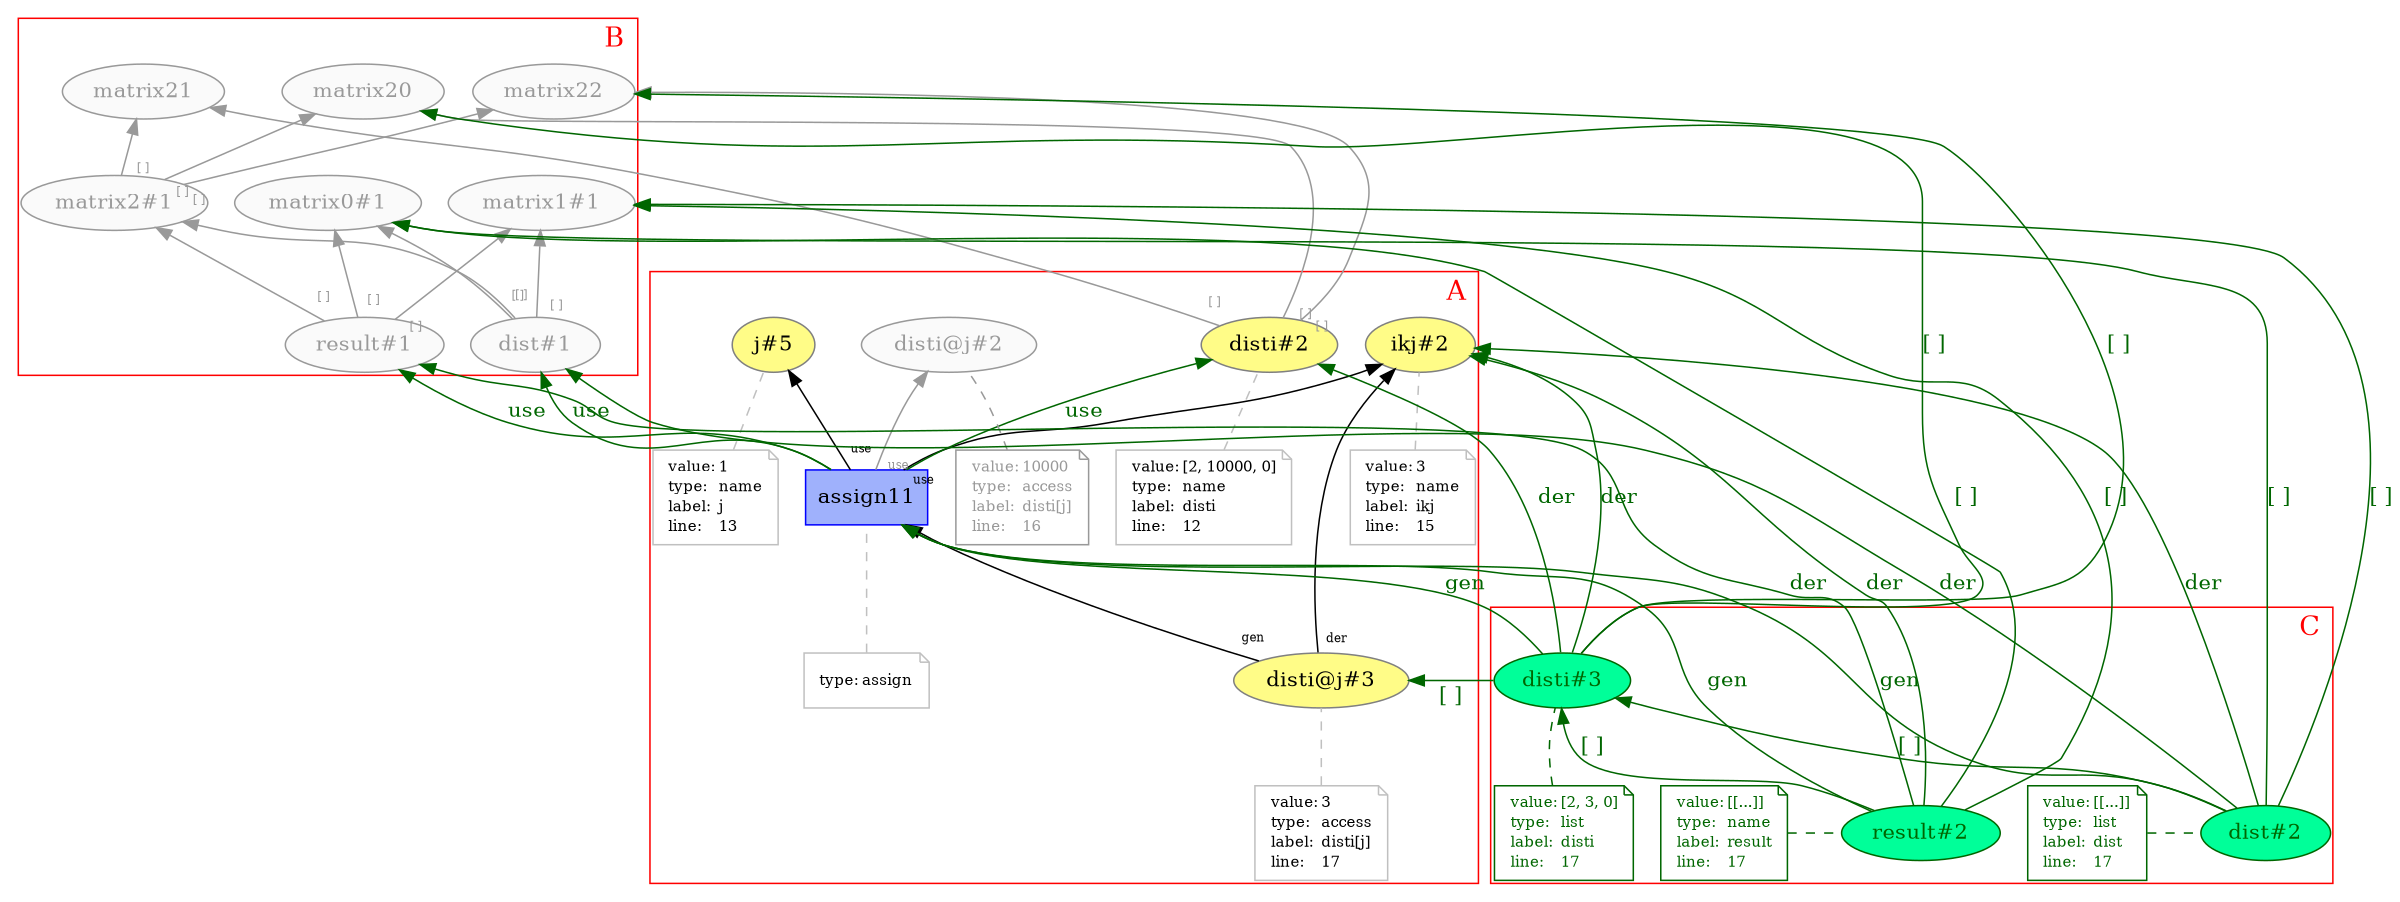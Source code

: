 digraph "PROV" { size="16,12"; rankdir="BT";
newrank=true;
splines = "spline"
subgraph cluster_0 {
    labeljust="r"
    labelloc="b"
    margin="2"
    color = "red"
    fontcolor = "red"
    fontsize = "18"
    label = "A";
    "g/disti@j#3"; "g/disti@j#3-attrs"
    "g/assign11"; "g/assign11-attrs"
    "g/ikj#2"; "g/ikj#2-attrs"
    "g/j#5"; "g/j#5-attrs"
    "g/disti@j#2"; "g/disti@j#2-attrs"
    "g/disti#2"; "g/disti#2-attrs"
    
    
//    {rank=same "g/disti@j#3" "g/disti@j#3-attrs"}
    {rank=same "g/disti#2" "g/ikj#2"}
}
subgraph cluster_1 {
    labeljust="r"
    labelloc="b"
    margin="2"
    color = "red"
    fontcolor = "red"
    fontsize = "18"
    label = "B";
    "g/matrix0#1"
    "g/matrix1#1"
    "g/matrix2#1"
    "g/matrix20"
    "g/matrix21"
    "g/matrix22"
    "g/dist#1"
    "g/result#1"
}

subgraph cluster_2 {
    labeljust="r"
    labelloc="b"
    margin="2"
    color = "red"
    fontcolor = "red"
    fontsize = "18"
    label = "C";
    "g/disti#3"; "g/disti#3-attrs"
    "g/result#2"; "g/result#2-attrs"
    "g/dist#2"; "g/dist#2-attrs"
//    {rank=same "g/disti#3" "g/disti#3-attrs"}
     {rank=same "g/dist#2" "g/result#2-attrs" "g/result#2" "g/dist#2-attrs"}
}

"g/matrix0#1" [fillcolor="#FAFAFA",color="#999999",style="filled",fontcolor="#999999",label="matrix0#1",URL="g/matrix0#1"]
"g/matrix1#1" [fillcolor="#FAFAFA",color="#999999",style="filled",fontcolor="#999999",label="matrix1#1",URL="g/matrix1#1"]
"g/matrix2#1" [fillcolor="#FAFAFA",color="#999999",style="filled",fontcolor="#999999",label="matrix2#1",URL="g/matrix2#1"]
"g/matrix20" [fillcolor="#FAFAFA",color="#999999",style="filled",fontcolor="#999999",label="matrix20",URL="g/matrix20"]
"g/matrix2#1" -> "g/matrix20" [labelfontsize="8",labeldistance="1.5",labelangle="60.0",rotation="20",taillabel="[ ]",fontcolor="#999999",color="#999999"]
"g/matrix21" [fillcolor="#FAFAFA",color="#999999",style="filled",fontcolor="#999999",label="matrix21",URL="g/matrix21"]
"g/matrix2#1" -> "g/matrix21" [labelfontsize="8",labeldistance="1.5",labelangle="60.0",rotation="20",taillabel="[ ]",fontcolor="#999999",color="#999999"]
"g/matrix22" [fillcolor="#FAFAFA",color="#999999",style="filled",fontcolor="#999999",label="matrix22",URL="g/matrix22"]
"g/matrix2#1" -> "g/matrix22" [labelfontsize="8",labeldistance="1.5",labelangle="60.0",rotation="20",taillabel="[ ]",fontcolor="#999999",color="#999999"]
"g/dist#1" [fillcolor="#FAFAFA",color="#999999",style="filled",fontcolor="#999999",label="dist#1",URL="g/dist#1"]
"g/dist#1" -> "g/matrix0#1" [labelfontsize="8",labeldistance="1.5",labelangle="60.0",rotation="20",taillabel="[ ]",fontcolor="#999999",color="#999999"]
"g/dist#1" -> "g/matrix1#1" [labelfontsize="8",labeldistance="1.5",labelangle="60.0",rotation="20",taillabel="[ ]",fontcolor="#999999",color="#999999"]
"g/dist#1" -> "g/matrix2#1" [labelfontsize="8",labeldistance="1.5",labelangle="60.0",rotation="20",taillabel="[ ]",fontcolor="#999999",color="#999999"]
"g/result#1" [fillcolor="#FAFAFA",color="#999999",style="filled",fontcolor="#999999",label="result#1",URL="g/result#1"]
"g/result#1" -> "g/matrix0#1" [labelfontsize="8",labeldistance="1.5",labelangle="60.0",rotation="20",taillabel="[ ]",fontcolor="#999999",color="#999999"]
"g/result#1" -> "g/matrix1#1" [labelfontsize="8",labeldistance="1.5",labelangle="60.0",rotation="20",taillabel="[ ]",fontcolor="#999999",color="#999999"]
"g/result#1" -> "g/matrix2#1" [labelfontsize="8",labeldistance="1.5",labelangle="60.0",rotation="20",taillabel="[ ]",fontcolor="#999999",color="#999999"]
"g/disti#2" [fillcolor="#FFFC87",color="#808080",style="filled",label="disti#2",URL="g/disti#2"]
"g/disti#2-attrs" [color="gray",shape="note",fontsize="10",fontcolor="black",label=<<TABLE cellpadding="0" border="0">
	<TR>
	    <TD align="left">value:</TD>
	    <TD align="left">[2, 10000, 0]</TD>
	</TR>
	<TR>
	    <TD align="left">type:</TD>
	    <TD align="left">name</TD>
	</TR>
	<TR>
	    <TD align="left">label:</TD>
	    <TD align="left">disti</TD>
	</TR>
	<TR>
	    <TD align="left">line:</TD>
	    <TD align="left">12</TD>
	</TR>
</TABLE>>]
"g/disti#2-attrs" -> "g/disti#2" [color="gray",style="dashed",arrowhead="none"]
"g/disti#2" -> "g/matrix20" [labelfontsize="8",labeldistance="1.5",labelangle="60.0",rotation="20",taillabel="[ ]",fontcolor="#999999",color="#999999"]
"g/disti#2" -> "g/matrix21" [labelfontsize="8",labeldistance="1.5",labelangle="60.0",rotation="20",taillabel="[ ]",fontcolor="#999999",color="#999999"]
"g/disti#2" -> "g/matrix22" [labelfontsize="8",labeldistance="1.5",labelangle="60.0",rotation="20",taillabel="[ ]",fontcolor="#999999",color="#999999"]
"g/j#5" [fillcolor="#FFFC87",color="#808080",style="filled",label="j#5",URL="g/j#5"]
"g/j#5-attrs" [color="gray",shape="note",fontsize="10",fontcolor="black",label=<<TABLE cellpadding="0" border="0">
	<TR>
	    <TD align="left">value:</TD>
	    <TD align="left">1</TD>
	</TR>
	<TR>
	    <TD align="left">type:</TD>
	    <TD align="left">name</TD>
	</TR>
	<TR>
	    <TD align="left">label:</TD>
	    <TD align="left">j</TD>
	</TR>
	<TR>
	    <TD align="left">line:</TD>
	    <TD align="left">13</TD>
	</TR>
</TABLE>>]
"g/j#5-attrs" -> "g/j#5" [color="gray",style="dashed",arrowhead="none"]
"g/ikj#2" [fillcolor="#FFFC87",color="#808080",style="filled",label="ikj#2",URL="g/ikj#2"]
"g/ikj#2-attrs" [color="gray",shape="note",fontsize="10",fontcolor="black",label=<<TABLE cellpadding="0" border="0">
	<TR>
	    <TD align="left">value:</TD>
	    <TD align="left">3</TD>
	</TR>
	<TR>
	    <TD align="left">type:</TD>
	    <TD align="left">name</TD>
	</TR>
	<TR>
	    <TD align="left">label:</TD>
	    <TD align="left">ikj</TD>
	</TR>
	<TR>
	    <TD align="left">line:</TD>
	    <TD align="left">15</TD>
	</TR>
</TABLE>>]
"g/ikj#2-attrs" -> "g/ikj#2" [color="gray",style="dashed",arrowhead="none"]
"g/disti@j#2" [fillcolor="#FAFAFA",color="#999999",style="filled",fontcolor="#999999",label="disti@j#2",URL="g/disti@j#2"]
"g/disti@j#2-attrs" [color="#999999",shape="note",fontsize="10",fontcolor="#999999",label=<<TABLE cellpadding="0" border="0">
	<TR>
	    <TD align="left">value:</TD>
	    <TD align="left">10000</TD>
	</TR>
	<TR>
	    <TD align="left">type:</TD>
	    <TD align="left">access</TD>
	</TR>
	<TR>
	    <TD align="left">label:</TD>
	    <TD align="left">disti[j]</TD>
	</TR>
	<TR>
	    <TD align="left">line:</TD>
	    <TD align="left">16</TD>
	</TR>
</TABLE>>]
"g/disti@j#2-attrs" -> "g/disti@j#2" [color="#999999",style="dashed",arrowhead="none",fontcolor="#999999"]
"g/disti#3" [fillcolor="#00ff99",color="#006600",style="filled",fontcolor="#006600",label="disti#3",URL="g/disti#3"]
"g/disti#3-attrs" [color="#006600",shape="note",fontsize="10",fontcolor="#006600",label=<<TABLE cellpadding="0" border="0">
	<TR>
	    <TD align="left">value:</TD>
	    <TD align="left">[2, 3, 0]</TD>
	</TR>
	<TR>
	    <TD align="left">type:</TD>
	    <TD align="left">list</TD>
	</TR>
	<TR>
	    <TD align="left">label:</TD>
	    <TD align="left">disti</TD>
	</TR>
	<TR>
	    <TD align="left">line:</TD>
	    <TD align="left">17</TD>
	</TR>
</TABLE>>]
"g/disti#3-attrs" -> "g/disti#3" [color="#006600",style="dashed",arrowhead="none",fontcolor="#006600"]
"g/disti#3" -> "g/matrix20" [color="#006600",labelfontsize="8",labeldistance="1.5",labelangle="60.0",rotation="20",label="[ ]",fontcolor="#006600"]
"g/disti#3" -> "g/matrix22" [color="#006600",labelfontsize="8",labeldistance="1.5",labelangle="60.0",rotation="20",label="[ ]",fontcolor="#006600"]
"g/disti#3" -> "g/disti@j#3" [color="#006600",labelfontsize="8",labeldistance="1.5",labelangle="60.0",rotation="20",label="[ ]",fontcolor="#006600"]
"g/disti#3" -> "g/disti#2" [labelfontsize="8",labeldistance="1.5",color="#006600",labelangle="60.0",rotation="20",label="der",fontcolor="#006600"]
"g/disti#3" -> "g/ikj#2" [labelfontsize="8",labeldistance="1.5",color="#006600",labelangle="60.0",rotation="20",label="der",fontcolor="#006600"]
"g/dist#2" [fillcolor="#00ff99",color="#006600",style="filled",fontcolor="#006600",label="dist#2",URL="g/dist#2"]
"g/dist#2-attrs" [color="#006600",shape="note",fontsize="10",fontcolor="#006600",label=<<TABLE cellpadding="0" border="0">
	<TR>
	    <TD align="left">value:</TD>
	    <TD align="left">[[...]]</TD>
	</TR>
	<TR>
	    <TD align="left">type:</TD>
	    <TD align="left">list</TD>
	</TR>
	<TR>
	    <TD align="left">label:</TD>
	    <TD align="left">dist</TD>
	</TR>
	<TR>
	    <TD align="left">line:</TD>
	    <TD align="left">17</TD>
	</TR>
</TABLE>>]
"g/dist#2-attrs" -> "g/dist#2" [color="#006600",style="dashed",arrowhead="none",fontcolor="#006600"]
"g/dist#2" -> "g/matrix0#1" [color="#006600",labelfontsize="8",labeldistance="1.5",labelangle="60.0",rotation="20",label="[ ]",fontcolor="#006600"]
"g/dist#2" -> "g/matrix1#1" [color="#006600",labelfontsize="8",labeldistance="1.5",labelangle="60.0",rotation="20",label="[ ]",fontcolor="#006600"]
"g/dist#2" -> "g/disti#3" [color="#006600",labelfontsize="8",labeldistance="1.5",labelangle="60.0",rotation="20",label="[ ]",fontcolor="#006600"]
"g/dist#2" -> "g/dist#1" [labelfontsize="8",labeldistance="1.5",color="#006600",labelangle="60.0",rotation="20",label="der",fontcolor="#006600"]
"g/dist#2" -> "g/ikj#2" [labelfontsize="8",labeldistance="1.5",color="#006600",labelangle="60.0",rotation="20",label="der",fontcolor="#006600"]
"g/result#2" [fillcolor="#00ff99",color="#006600",style="filled",fontcolor="#006600",label="result#2",URL="g/result#2"]
"g/result#2-attrs" [color="#006600",shape="note",fontsize="10",fontcolor="#006600",label=<<TABLE cellpadding="0" border="0">
	<TR>
	    <TD align="left">value:</TD>
	    <TD align="left">[[...]]</TD>
	</TR>
	<TR>
	    <TD align="left">type:</TD>
	    <TD align="left">name</TD>
	</TR>
	<TR>
	    <TD align="left">label:</TD>
	    <TD align="left">result</TD>
	</TR>
	<TR>
	    <TD align="left">line:</TD>
	    <TD align="left">17</TD>
	</TR>
</TABLE>>]
"g/result#2-attrs" -> "g/result#2" [color="#006600",style="dashed",arrowhead="none",fontcolor="#006600"]
"g/result#2" -> "g/matrix0#1" [color="#006600",labelfontsize="8",labeldistance="1.5",labelangle="60.0",rotation="20",label="[ ]",fontcolor="#006600"]
"g/result#2" -> "g/matrix1#1" [color="#006600",labelfontsize="8",labeldistance="1.5",labelangle="60.0",rotation="20",label="[ ]",fontcolor="#006600"]
"g/result#2" -> "g/disti#3" [color="#006600",labelfontsize="8",labeldistance="1.5",labelangle="60.0",rotation="20",label="[ ]",fontcolor="#006600"]
"g/result#2" -> "g/result#1" [labelfontsize="8",labeldistance="1.5",color="#006600",labelangle="60.0",rotation="20",label="der",fontcolor="#006600"]
"g/result#2" -> "g/ikj#2" [labelfontsize="8",labeldistance="1.5",color="#006600",labelangle="60.0",rotation="20",label="der",fontcolor="#006600"]
"g/disti@j#3" [fillcolor="#FFFC87",color="#808080",style="filled",label="disti@j#3",URL="g/disti@j#3"]
"g/disti@j#3-attrs" [color="gray",shape="note",fontsize="10",fontcolor="black",label=<<TABLE cellpadding="0" border="0">
	<TR>
	    <TD align="left">value:</TD>
	    <TD align="left">3</TD>
	</TR>
	<TR>
	    <TD align="left">type:</TD>
	    <TD align="left">access</TD>
	</TR>
	<TR>
	    <TD align="left">label:</TD>
	    <TD align="left">disti[j]</TD>
	</TR>
	<TR>
	    <TD align="left">line:</TD>
	    <TD align="left">17</TD>
	</TR>
</TABLE>>]
"g/disti@j#3-attrs" -> "g/disti@j#3" [color="gray",style="dashed",arrowhead="none"]
"g/assign11" [fillcolor="#9FB1FC",color="#0000FF",shape="polygon",sides="4",style="filled",label="assign11",URL="g/assign11"]
"g/assign11-attrs" [color="gray",shape="note",fontsize="10",fontcolor="black",label=<<TABLE cellpadding="0" border="0">
	<TR>
	    <TD align="left">type:</TD>
	    <TD align="left">assign</TD>
	</TR>
</TABLE>>]
"g/assign11-attrs" -> "g/assign11" [color="gray",style="dashed",arrowhead="none"]
"g/disti@j#3" -> "g/ikj#2" [labelfontsize="8",labeldistance="1.5",labelangle="60.0",rotation="20",taillabel="der"]
"g/assign11" -> "g/j#5" [labelfontsize="8",labeldistance="1.5",labelangle="60.0",rotation="20",taillabel="use"]
"g/assign11" -> "g/disti@j#2" [labelfontsize="8",labeldistance="1.5",labelangle="60.0",rotation="20",taillabel="use",fontcolor="#999999",color="#999999"]


{rank=same "g/disti#3" "g/disti@j#3"}
"g/assign11" -> "g/result#1" [labelfontsize="8",labeldistance="1.5",color="#006600",labelangle="60.0",rotation="20",label="use",fontcolor="#006600"]
"g/assign11" -> "g/disti#2" [labelfontsize="8",labeldistance="1.5",color="#006600",labelangle="60.0",rotation="20",label="use",fontcolor="#006600"]
"g/assign11" -> "g/ikj#2" [labelfontsize="8",labeldistance="1.5",labelangle="60.0",rotation="20",taillabel="use"]
"g/assign11" -> "g/dist#1" [labelfontsize="8",labeldistance="1.5",color="#006600",labelangle="60.0",rotation="20",label="use",fontcolor="#006600"]
"g/disti@j#3" -> "g/assign11" [labelfontsize="8",labeldistance="1.5",labelangle="60.0",rotation="20",taillabel="gen"]
"g/dist#2" -> "g/assign11" [labelfontsize="8",labeldistance="1.5",color="#006600",labelangle="60.0",rotation="20",label="gen",fontcolor="#006600"]
"g/result#2" -> "g/assign11" [labelfontsize="8",labeldistance="1.5",color="#006600",labelangle="60.0",rotation="20",label="gen",fontcolor="#006600"]
"g/disti#3" -> "g/assign11" [labelfontsize="8",labeldistance="1.5",color="#006600",labelangle="60.0",rotation="20",label="gen",fontcolor="#006600"]
}